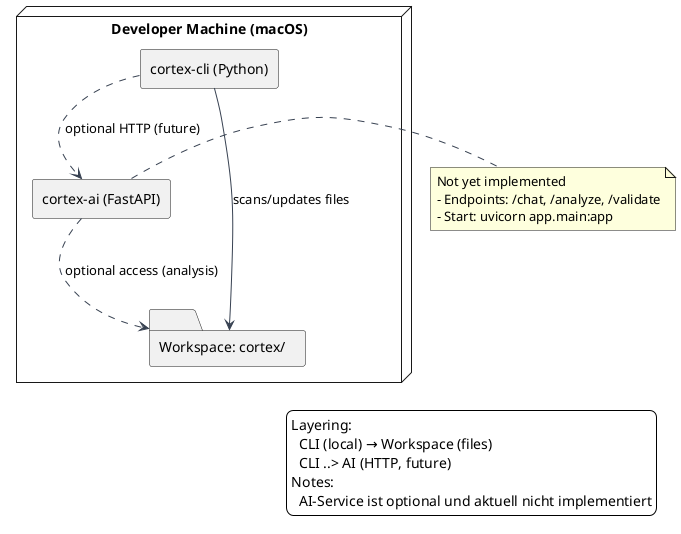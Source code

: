 @startuml Deployment Overview
skinparam backgroundColor #FFFFFF
skinparam componentStyle rectangle
skinparam shadowing false
skinparam ArrowColor #374151

node "Developer Machine (macOS)" {
  component "cortex-cli (Python)" as CLI
  folder "Workspace: cortex/" as Vault
  component "cortex-ai (FastAPI)" as AI
}

CLI -[hidden]-> Vault

CLI --> Vault : scans/updates files
CLI ..> AI : optional HTTP (future)
AI ..> Vault : optional access (analysis)

note right of AI
  Not yet implemented
  - Endpoints: /chat, /analyze, /validate
  - Start: uvicorn app.main:app
end note

legend right
  Layering:
    CLI (local) → Workspace (files)
    CLI ..> AI (HTTP, future)
  Notes:
    AI-Service ist optional und aktuell nicht implementiert
endlegend

@enduml
